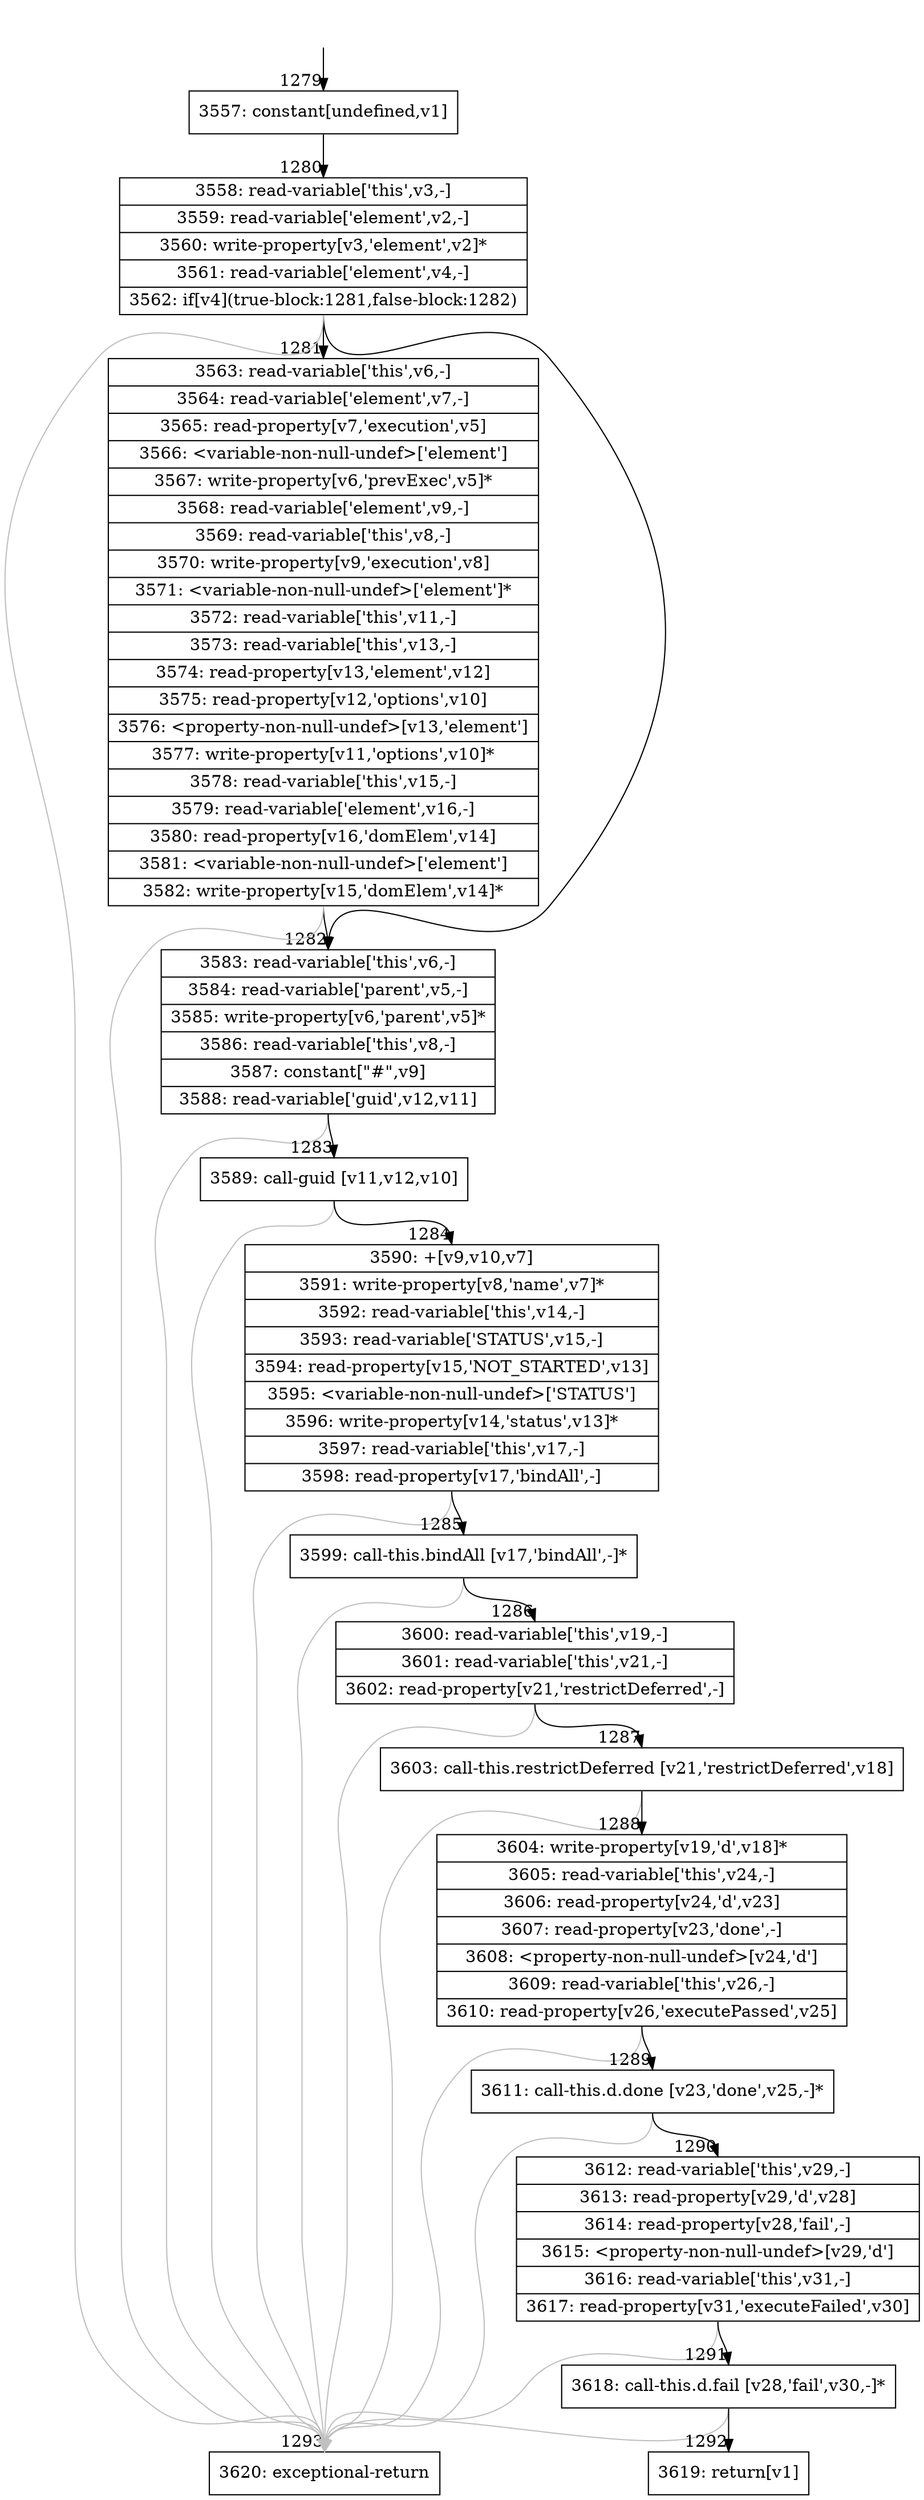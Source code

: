 digraph {
rankdir="TD"
BB_entry119[shape=none,label=""];
BB_entry119 -> BB1279 [tailport=s, headport=n, headlabel="    1279"]
BB1279 [shape=record label="{3557: constant[undefined,v1]}" ] 
BB1279 -> BB1280 [tailport=s, headport=n, headlabel="      1280"]
BB1280 [shape=record label="{3558: read-variable['this',v3,-]|3559: read-variable['element',v2,-]|3560: write-property[v3,'element',v2]*|3561: read-variable['element',v4,-]|3562: if[v4](true-block:1281,false-block:1282)}" ] 
BB1280 -> BB1281 [tailport=s, headport=n, headlabel="      1281"]
BB1280 -> BB1282 [tailport=s, headport=n, headlabel="      1282"]
BB1280 -> BB1293 [tailport=s, headport=n, color=gray, headlabel="      1293"]
BB1281 [shape=record label="{3563: read-variable['this',v6,-]|3564: read-variable['element',v7,-]|3565: read-property[v7,'execution',v5]|3566: \<variable-non-null-undef\>['element']|3567: write-property[v6,'prevExec',v5]*|3568: read-variable['element',v9,-]|3569: read-variable['this',v8,-]|3570: write-property[v9,'execution',v8]|3571: \<variable-non-null-undef\>['element']*|3572: read-variable['this',v11,-]|3573: read-variable['this',v13,-]|3574: read-property[v13,'element',v12]|3575: read-property[v12,'options',v10]|3576: \<property-non-null-undef\>[v13,'element']|3577: write-property[v11,'options',v10]*|3578: read-variable['this',v15,-]|3579: read-variable['element',v16,-]|3580: read-property[v16,'domElem',v14]|3581: \<variable-non-null-undef\>['element']|3582: write-property[v15,'domElem',v14]*}" ] 
BB1281 -> BB1282 [tailport=s, headport=n]
BB1281 -> BB1293 [tailport=s, headport=n, color=gray]
BB1282 [shape=record label="{3583: read-variable['this',v6,-]|3584: read-variable['parent',v5,-]|3585: write-property[v6,'parent',v5]*|3586: read-variable['this',v8,-]|3587: constant[\"#\",v9]|3588: read-variable['guid',v12,v11]}" ] 
BB1282 -> BB1283 [tailport=s, headport=n, headlabel="      1283"]
BB1282 -> BB1293 [tailport=s, headport=n, color=gray]
BB1283 [shape=record label="{3589: call-guid [v11,v12,v10]}" ] 
BB1283 -> BB1284 [tailport=s, headport=n, headlabel="      1284"]
BB1283 -> BB1293 [tailport=s, headport=n, color=gray]
BB1284 [shape=record label="{3590: +[v9,v10,v7]|3591: write-property[v8,'name',v7]*|3592: read-variable['this',v14,-]|3593: read-variable['STATUS',v15,-]|3594: read-property[v15,'NOT_STARTED',v13]|3595: \<variable-non-null-undef\>['STATUS']|3596: write-property[v14,'status',v13]*|3597: read-variable['this',v17,-]|3598: read-property[v17,'bindAll',-]}" ] 
BB1284 -> BB1285 [tailport=s, headport=n, headlabel="      1285"]
BB1284 -> BB1293 [tailport=s, headport=n, color=gray]
BB1285 [shape=record label="{3599: call-this.bindAll [v17,'bindAll',-]*}" ] 
BB1285 -> BB1286 [tailport=s, headport=n, headlabel="      1286"]
BB1285 -> BB1293 [tailport=s, headport=n, color=gray]
BB1286 [shape=record label="{3600: read-variable['this',v19,-]|3601: read-variable['this',v21,-]|3602: read-property[v21,'restrictDeferred',-]}" ] 
BB1286 -> BB1287 [tailport=s, headport=n, headlabel="      1287"]
BB1286 -> BB1293 [tailport=s, headport=n, color=gray]
BB1287 [shape=record label="{3603: call-this.restrictDeferred [v21,'restrictDeferred',v18]}" ] 
BB1287 -> BB1288 [tailport=s, headport=n, headlabel="      1288"]
BB1287 -> BB1293 [tailport=s, headport=n, color=gray]
BB1288 [shape=record label="{3604: write-property[v19,'d',v18]*|3605: read-variable['this',v24,-]|3606: read-property[v24,'d',v23]|3607: read-property[v23,'done',-]|3608: \<property-non-null-undef\>[v24,'d']|3609: read-variable['this',v26,-]|3610: read-property[v26,'executePassed',v25]}" ] 
BB1288 -> BB1289 [tailport=s, headport=n, headlabel="      1289"]
BB1288 -> BB1293 [tailport=s, headport=n, color=gray]
BB1289 [shape=record label="{3611: call-this.d.done [v23,'done',v25,-]*}" ] 
BB1289 -> BB1290 [tailport=s, headport=n, headlabel="      1290"]
BB1289 -> BB1293 [tailport=s, headport=n, color=gray]
BB1290 [shape=record label="{3612: read-variable['this',v29,-]|3613: read-property[v29,'d',v28]|3614: read-property[v28,'fail',-]|3615: \<property-non-null-undef\>[v29,'d']|3616: read-variable['this',v31,-]|3617: read-property[v31,'executeFailed',v30]}" ] 
BB1290 -> BB1291 [tailport=s, headport=n, headlabel="      1291"]
BB1290 -> BB1293 [tailport=s, headport=n, color=gray]
BB1291 [shape=record label="{3618: call-this.d.fail [v28,'fail',v30,-]*}" ] 
BB1291 -> BB1292 [tailport=s, headport=n, headlabel="      1292"]
BB1291 -> BB1293 [tailport=s, headport=n, color=gray]
BB1292 [shape=record label="{3619: return[v1]}" ] 
BB1293 [shape=record label="{3620: exceptional-return}" ] 
//#$~ 1213
}
